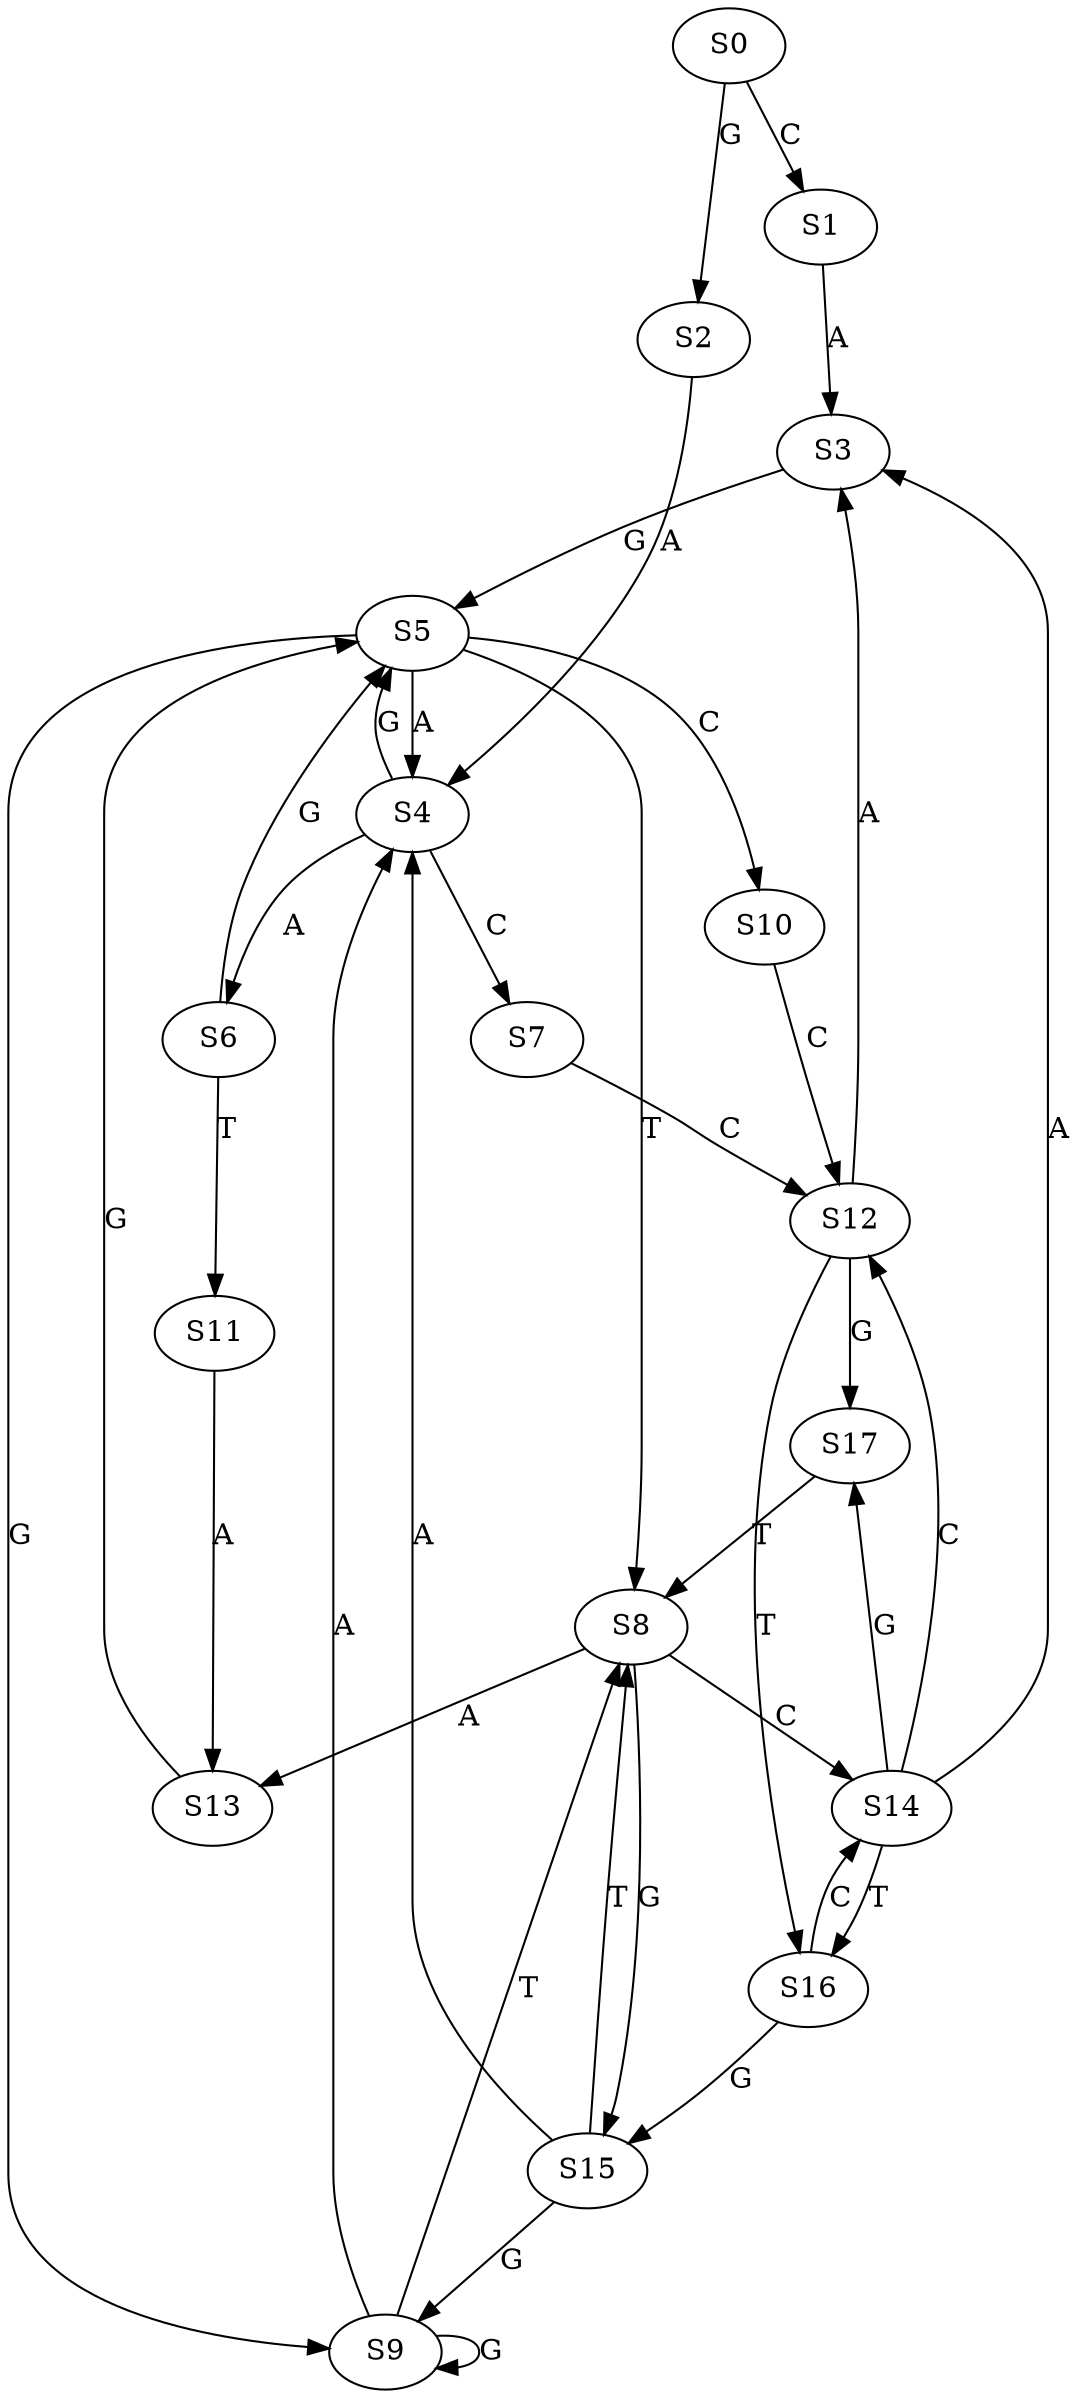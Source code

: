 strict digraph  {
	S0 -> S1 [ label = C ];
	S0 -> S2 [ label = G ];
	S1 -> S3 [ label = A ];
	S2 -> S4 [ label = A ];
	S3 -> S5 [ label = G ];
	S4 -> S5 [ label = G ];
	S4 -> S6 [ label = A ];
	S4 -> S7 [ label = C ];
	S5 -> S8 [ label = T ];
	S5 -> S9 [ label = G ];
	S5 -> S10 [ label = C ];
	S5 -> S4 [ label = A ];
	S6 -> S11 [ label = T ];
	S6 -> S5 [ label = G ];
	S7 -> S12 [ label = C ];
	S8 -> S13 [ label = A ];
	S8 -> S14 [ label = C ];
	S8 -> S15 [ label = G ];
	S9 -> S4 [ label = A ];
	S9 -> S8 [ label = T ];
	S9 -> S9 [ label = G ];
	S10 -> S12 [ label = C ];
	S11 -> S13 [ label = A ];
	S12 -> S3 [ label = A ];
	S12 -> S16 [ label = T ];
	S12 -> S17 [ label = G ];
	S13 -> S5 [ label = G ];
	S14 -> S16 [ label = T ];
	S14 -> S3 [ label = A ];
	S14 -> S17 [ label = G ];
	S14 -> S12 [ label = C ];
	S15 -> S4 [ label = A ];
	S15 -> S8 [ label = T ];
	S15 -> S9 [ label = G ];
	S16 -> S15 [ label = G ];
	S16 -> S14 [ label = C ];
	S17 -> S8 [ label = T ];
}
